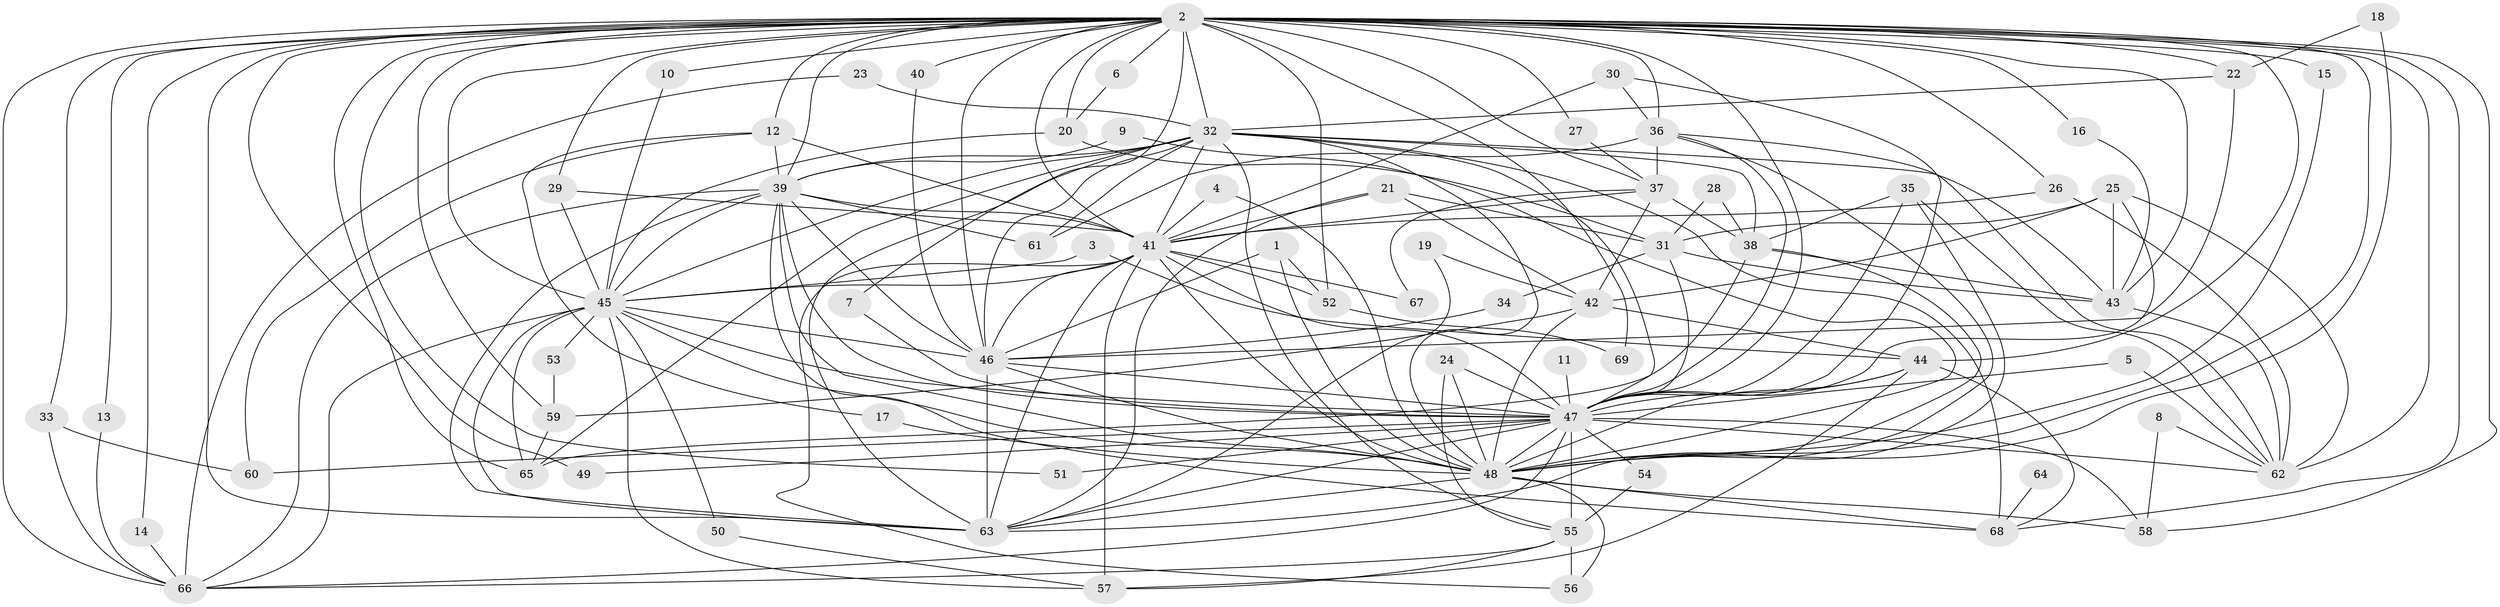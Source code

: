 // original degree distribution, {31: 0.014492753623188406, 26: 0.007246376811594203, 15: 0.014492753623188406, 22: 0.014492753623188406, 14: 0.007246376811594203, 25: 0.007246376811594203, 23: 0.007246376811594203, 3: 0.17391304347826086, 4: 0.08695652173913043, 5: 0.050724637681159424, 8: 0.028985507246376812, 9: 0.007246376811594203, 2: 0.5507246376811594, 7: 0.014492753623188406, 10: 0.007246376811594203, 6: 0.007246376811594203}
// Generated by graph-tools (version 1.1) at 2025/25/03/09/25 03:25:53]
// undirected, 69 vertices, 192 edges
graph export_dot {
graph [start="1"]
  node [color=gray90,style=filled];
  1;
  2;
  3;
  4;
  5;
  6;
  7;
  8;
  9;
  10;
  11;
  12;
  13;
  14;
  15;
  16;
  17;
  18;
  19;
  20;
  21;
  22;
  23;
  24;
  25;
  26;
  27;
  28;
  29;
  30;
  31;
  32;
  33;
  34;
  35;
  36;
  37;
  38;
  39;
  40;
  41;
  42;
  43;
  44;
  45;
  46;
  47;
  48;
  49;
  50;
  51;
  52;
  53;
  54;
  55;
  56;
  57;
  58;
  59;
  60;
  61;
  62;
  63;
  64;
  65;
  66;
  67;
  68;
  69;
  1 -- 46 [weight=1.0];
  1 -- 48 [weight=1.0];
  1 -- 52 [weight=1.0];
  2 -- 6 [weight=1.0];
  2 -- 7 [weight=1.0];
  2 -- 10 [weight=1.0];
  2 -- 12 [weight=1.0];
  2 -- 13 [weight=1.0];
  2 -- 14 [weight=1.0];
  2 -- 15 [weight=2.0];
  2 -- 16 [weight=1.0];
  2 -- 20 [weight=1.0];
  2 -- 22 [weight=1.0];
  2 -- 26 [weight=1.0];
  2 -- 27 [weight=1.0];
  2 -- 29 [weight=1.0];
  2 -- 32 [weight=3.0];
  2 -- 33 [weight=1.0];
  2 -- 36 [weight=2.0];
  2 -- 37 [weight=2.0];
  2 -- 39 [weight=3.0];
  2 -- 40 [weight=1.0];
  2 -- 41 [weight=2.0];
  2 -- 43 [weight=1.0];
  2 -- 44 [weight=1.0];
  2 -- 45 [weight=2.0];
  2 -- 46 [weight=2.0];
  2 -- 47 [weight=3.0];
  2 -- 48 [weight=2.0];
  2 -- 49 [weight=1.0];
  2 -- 51 [weight=1.0];
  2 -- 52 [weight=2.0];
  2 -- 58 [weight=1.0];
  2 -- 59 [weight=1.0];
  2 -- 62 [weight=2.0];
  2 -- 63 [weight=2.0];
  2 -- 65 [weight=1.0];
  2 -- 66 [weight=2.0];
  2 -- 68 [weight=1.0];
  2 -- 69 [weight=1.0];
  3 -- 44 [weight=1.0];
  3 -- 45 [weight=1.0];
  4 -- 41 [weight=1.0];
  4 -- 48 [weight=1.0];
  5 -- 47 [weight=1.0];
  5 -- 62 [weight=1.0];
  6 -- 20 [weight=1.0];
  7 -- 47 [weight=1.0];
  8 -- 58 [weight=1.0];
  8 -- 62 [weight=1.0];
  9 -- 39 [weight=1.0];
  9 -- 48 [weight=1.0];
  10 -- 45 [weight=1.0];
  11 -- 47 [weight=1.0];
  12 -- 17 [weight=1.0];
  12 -- 39 [weight=1.0];
  12 -- 41 [weight=1.0];
  12 -- 60 [weight=1.0];
  13 -- 66 [weight=1.0];
  14 -- 66 [weight=1.0];
  15 -- 48 [weight=1.0];
  16 -- 43 [weight=1.0];
  17 -- 48 [weight=1.0];
  18 -- 22 [weight=1.0];
  18 -- 48 [weight=1.0];
  19 -- 42 [weight=1.0];
  19 -- 63 [weight=1.0];
  20 -- 31 [weight=1.0];
  20 -- 45 [weight=1.0];
  21 -- 31 [weight=1.0];
  21 -- 41 [weight=1.0];
  21 -- 42 [weight=1.0];
  21 -- 63 [weight=1.0];
  22 -- 32 [weight=1.0];
  22 -- 46 [weight=1.0];
  23 -- 32 [weight=1.0];
  23 -- 66 [weight=1.0];
  24 -- 47 [weight=1.0];
  24 -- 48 [weight=1.0];
  24 -- 55 [weight=1.0];
  25 -- 31 [weight=1.0];
  25 -- 42 [weight=1.0];
  25 -- 43 [weight=1.0];
  25 -- 47 [weight=1.0];
  25 -- 62 [weight=1.0];
  26 -- 41 [weight=1.0];
  26 -- 62 [weight=1.0];
  27 -- 37 [weight=1.0];
  28 -- 31 [weight=1.0];
  28 -- 38 [weight=1.0];
  29 -- 41 [weight=1.0];
  29 -- 45 [weight=1.0];
  30 -- 36 [weight=1.0];
  30 -- 41 [weight=1.0];
  30 -- 47 [weight=1.0];
  31 -- 34 [weight=1.0];
  31 -- 43 [weight=1.0];
  31 -- 47 [weight=1.0];
  32 -- 38 [weight=2.0];
  32 -- 39 [weight=2.0];
  32 -- 41 [weight=1.0];
  32 -- 43 [weight=1.0];
  32 -- 45 [weight=1.0];
  32 -- 46 [weight=1.0];
  32 -- 47 [weight=1.0];
  32 -- 48 [weight=1.0];
  32 -- 55 [weight=1.0];
  32 -- 61 [weight=1.0];
  32 -- 63 [weight=1.0];
  32 -- 65 [weight=2.0];
  32 -- 68 [weight=2.0];
  33 -- 60 [weight=1.0];
  33 -- 66 [weight=1.0];
  34 -- 46 [weight=1.0];
  35 -- 38 [weight=1.0];
  35 -- 47 [weight=1.0];
  35 -- 62 [weight=1.0];
  35 -- 63 [weight=1.0];
  36 -- 37 [weight=1.0];
  36 -- 47 [weight=1.0];
  36 -- 48 [weight=1.0];
  36 -- 61 [weight=1.0];
  36 -- 62 [weight=1.0];
  37 -- 38 [weight=1.0];
  37 -- 41 [weight=1.0];
  37 -- 42 [weight=1.0];
  37 -- 67 [weight=1.0];
  38 -- 43 [weight=1.0];
  38 -- 48 [weight=1.0];
  38 -- 65 [weight=1.0];
  39 -- 41 [weight=3.0];
  39 -- 45 [weight=1.0];
  39 -- 46 [weight=1.0];
  39 -- 47 [weight=1.0];
  39 -- 48 [weight=1.0];
  39 -- 61 [weight=1.0];
  39 -- 63 [weight=1.0];
  39 -- 66 [weight=1.0];
  39 -- 68 [weight=1.0];
  40 -- 46 [weight=1.0];
  41 -- 45 [weight=1.0];
  41 -- 46 [weight=2.0];
  41 -- 47 [weight=1.0];
  41 -- 48 [weight=1.0];
  41 -- 52 [weight=1.0];
  41 -- 56 [weight=1.0];
  41 -- 57 [weight=1.0];
  41 -- 63 [weight=2.0];
  41 -- 67 [weight=1.0];
  42 -- 44 [weight=1.0];
  42 -- 48 [weight=1.0];
  42 -- 59 [weight=1.0];
  43 -- 62 [weight=1.0];
  44 -- 47 [weight=1.0];
  44 -- 48 [weight=1.0];
  44 -- 57 [weight=1.0];
  44 -- 68 [weight=1.0];
  45 -- 46 [weight=1.0];
  45 -- 47 [weight=1.0];
  45 -- 48 [weight=1.0];
  45 -- 50 [weight=1.0];
  45 -- 53 [weight=1.0];
  45 -- 57 [weight=1.0];
  45 -- 63 [weight=2.0];
  45 -- 65 [weight=1.0];
  45 -- 66 [weight=2.0];
  46 -- 47 [weight=1.0];
  46 -- 48 [weight=1.0];
  46 -- 63 [weight=2.0];
  47 -- 48 [weight=1.0];
  47 -- 49 [weight=1.0];
  47 -- 51 [weight=1.0];
  47 -- 54 [weight=1.0];
  47 -- 55 [weight=2.0];
  47 -- 58 [weight=1.0];
  47 -- 60 [weight=1.0];
  47 -- 62 [weight=1.0];
  47 -- 63 [weight=1.0];
  47 -- 66 [weight=1.0];
  48 -- 56 [weight=1.0];
  48 -- 58 [weight=1.0];
  48 -- 63 [weight=1.0];
  48 -- 68 [weight=2.0];
  50 -- 57 [weight=1.0];
  52 -- 69 [weight=1.0];
  53 -- 59 [weight=1.0];
  54 -- 55 [weight=1.0];
  55 -- 56 [weight=1.0];
  55 -- 57 [weight=1.0];
  55 -- 66 [weight=1.0];
  59 -- 65 [weight=1.0];
  64 -- 68 [weight=1.0];
}
